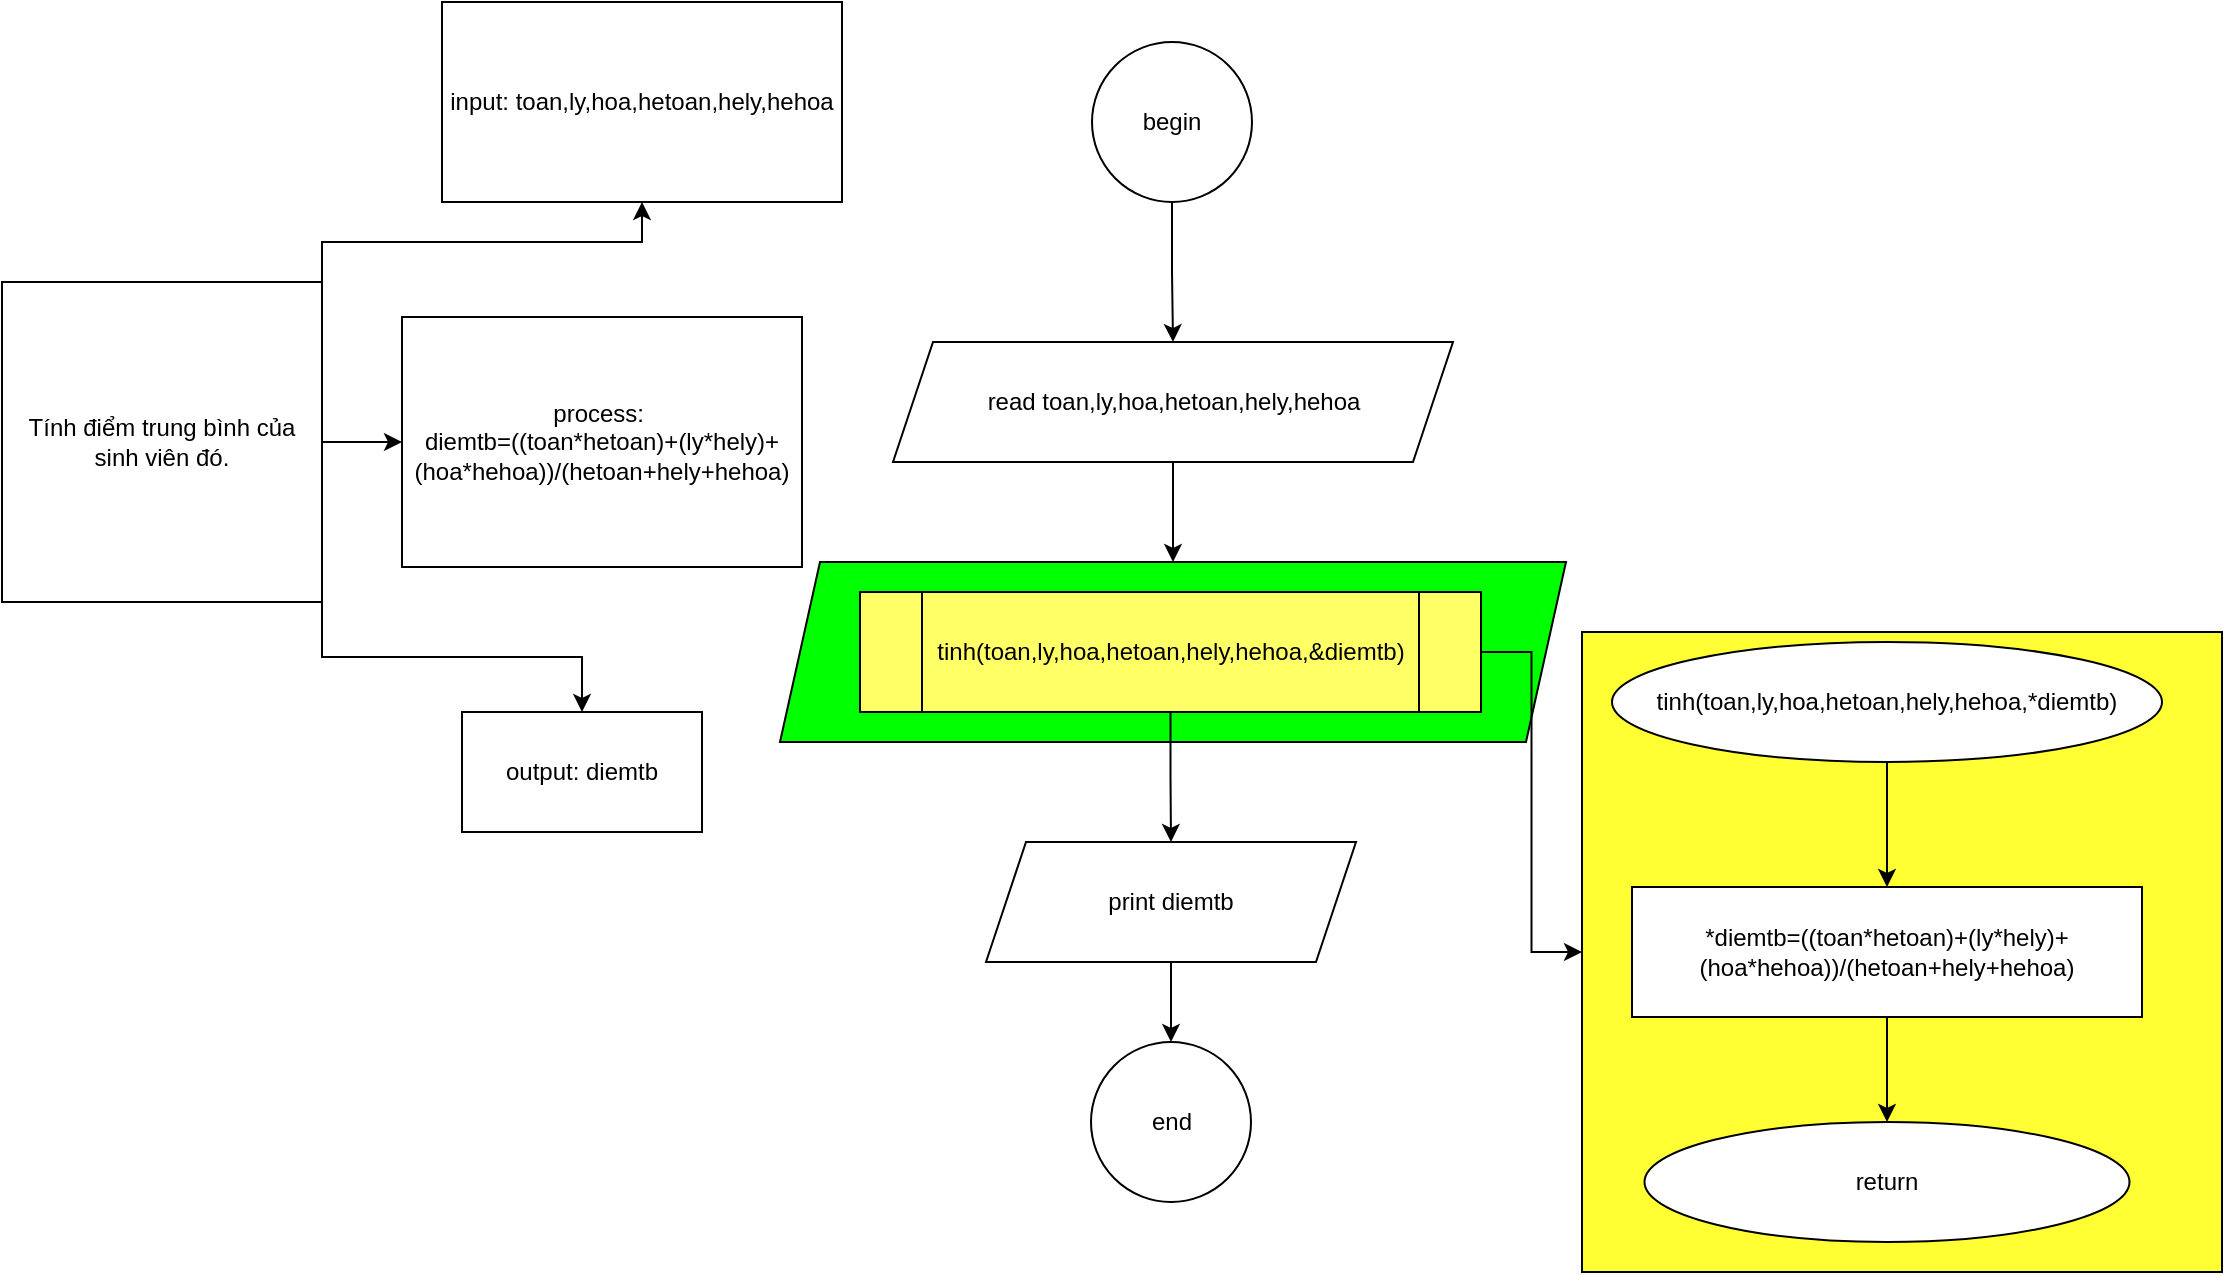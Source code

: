 <mxfile version="21.1.2" type="device">
  <diagram name="Page-1" id="LFTyKNfZxazNtSX64OvF">
    <mxGraphModel dx="1970" dy="1642" grid="1" gridSize="10" guides="1" tooltips="1" connect="1" arrows="1" fold="1" page="1" pageScale="1" pageWidth="850" pageHeight="1100" math="0" shadow="0">
      <root>
        <mxCell id="0" />
        <mxCell id="1" parent="0" />
        <mxCell id="ZkJlQXpscqVsZKB4UgPO-1" style="edgeStyle=orthogonalEdgeStyle;rounded=0;orthogonalLoop=1;jettySize=auto;html=1;entryX=0.5;entryY=0;entryDx=0;entryDy=0;" parent="1" source="ZkJlQXpscqVsZKB4UgPO-2" target="2J5yL2-UcYWqf9Rif4sb-1" edge="1">
          <mxGeometry relative="1" as="geometry">
            <mxPoint x="425.5" y="140" as="targetPoint" />
          </mxGeometry>
        </mxCell>
        <mxCell id="ZkJlQXpscqVsZKB4UgPO-2" value="begin" style="ellipse;whiteSpace=wrap;html=1;aspect=fixed;" parent="1" vertex="1">
          <mxGeometry x="385" y="10" width="80" height="80" as="geometry" />
        </mxCell>
        <mxCell id="ZkJlQXpscqVsZKB4UgPO-3" value="end" style="ellipse;whiteSpace=wrap;html=1;aspect=fixed;" parent="1" vertex="1">
          <mxGeometry x="384.5" y="510" width="80" height="80" as="geometry" />
        </mxCell>
        <mxCell id="ZkJlQXpscqVsZKB4UgPO-11" style="edgeStyle=orthogonalEdgeStyle;rounded=0;orthogonalLoop=1;jettySize=auto;html=1;exitX=0.5;exitY=1;exitDx=0;exitDy=0;" parent="1" edge="1">
          <mxGeometry relative="1" as="geometry">
            <mxPoint x="760" y="100" as="sourcePoint" />
            <mxPoint x="760" y="100" as="targetPoint" />
          </mxGeometry>
        </mxCell>
        <mxCell id="ZkJlQXpscqVsZKB4UgPO-15" value="" style="shape=parallelogram;perimeter=parallelogramPerimeter;whiteSpace=wrap;html=1;fixedSize=1;fillColor=#00FF00;" parent="1" vertex="1">
          <mxGeometry x="229" y="270" width="393" height="90" as="geometry" />
        </mxCell>
        <mxCell id="ZkJlQXpscqVsZKB4UgPO-16" style="edgeStyle=orthogonalEdgeStyle;rounded=0;orthogonalLoop=1;jettySize=auto;html=1;entryX=0.5;entryY=0;entryDx=0;entryDy=0;" parent="1" source="ZkJlQXpscqVsZKB4UgPO-18" target="ZkJlQXpscqVsZKB4UgPO-20" edge="1">
          <mxGeometry relative="1" as="geometry" />
        </mxCell>
        <mxCell id="ZkJlQXpscqVsZKB4UgPO-17" style="edgeStyle=orthogonalEdgeStyle;rounded=0;orthogonalLoop=1;jettySize=auto;html=1;exitX=1;exitY=0.5;exitDx=0;exitDy=0;" parent="1" source="ZkJlQXpscqVsZKB4UgPO-18" target="ZkJlQXpscqVsZKB4UgPO-21" edge="1">
          <mxGeometry relative="1" as="geometry">
            <mxPoint x="670" y="415.353" as="targetPoint" />
          </mxGeometry>
        </mxCell>
        <mxCell id="ZkJlQXpscqVsZKB4UgPO-18" value="tinh(toan,ly,hoa,hetoan,hely,hehoa,&amp;amp;diemtb)" style="shape=process;whiteSpace=wrap;html=1;backgroundOutline=1;fillColor=#FFFF66;" parent="1" vertex="1">
          <mxGeometry x="269" y="285" width="310.5" height="60" as="geometry" />
        </mxCell>
        <mxCell id="ZkJlQXpscqVsZKB4UgPO-19" style="edgeStyle=orthogonalEdgeStyle;rounded=0;orthogonalLoop=1;jettySize=auto;html=1;entryX=0.5;entryY=0;entryDx=0;entryDy=0;" parent="1" source="ZkJlQXpscqVsZKB4UgPO-20" target="ZkJlQXpscqVsZKB4UgPO-3" edge="1">
          <mxGeometry relative="1" as="geometry" />
        </mxCell>
        <mxCell id="ZkJlQXpscqVsZKB4UgPO-20" value="print diemtb" style="shape=parallelogram;perimeter=parallelogramPerimeter;whiteSpace=wrap;html=1;fixedSize=1;" parent="1" vertex="1">
          <mxGeometry x="332" y="410" width="185" height="60" as="geometry" />
        </mxCell>
        <mxCell id="ZkJlQXpscqVsZKB4UgPO-21" value="" style="whiteSpace=wrap;html=1;aspect=fixed;fillColor=#FFFF33;" parent="1" vertex="1">
          <mxGeometry x="630" y="305" width="320" height="320" as="geometry" />
        </mxCell>
        <mxCell id="ZkJlQXpscqVsZKB4UgPO-22" style="edgeStyle=orthogonalEdgeStyle;rounded=0;orthogonalLoop=1;jettySize=auto;html=1;entryX=0.5;entryY=0;entryDx=0;entryDy=0;" parent="1" source="ZkJlQXpscqVsZKB4UgPO-23" target="ZkJlQXpscqVsZKB4UgPO-26" edge="1">
          <mxGeometry relative="1" as="geometry" />
        </mxCell>
        <mxCell id="ZkJlQXpscqVsZKB4UgPO-23" value="tinh(toan,ly,hoa,hetoan,hely,hehoa,*diemtb)" style="ellipse;whiteSpace=wrap;html=1;" parent="1" vertex="1">
          <mxGeometry x="645" y="310" width="275" height="60" as="geometry" />
        </mxCell>
        <mxCell id="ZkJlQXpscqVsZKB4UgPO-24" value="return" style="ellipse;whiteSpace=wrap;html=1;" parent="1" vertex="1">
          <mxGeometry x="661.25" y="550" width="242.5" height="60" as="geometry" />
        </mxCell>
        <mxCell id="ZkJlQXpscqVsZKB4UgPO-25" style="edgeStyle=orthogonalEdgeStyle;rounded=0;orthogonalLoop=1;jettySize=auto;html=1;" parent="1" source="ZkJlQXpscqVsZKB4UgPO-26" target="ZkJlQXpscqVsZKB4UgPO-24" edge="1">
          <mxGeometry relative="1" as="geometry" />
        </mxCell>
        <mxCell id="ZkJlQXpscqVsZKB4UgPO-26" value="*diemtb=((toan*hetoan)+(ly*hely)+(hoa*hehoa))/(hetoan+hely+hehoa)" style="rounded=0;whiteSpace=wrap;html=1;" parent="1" vertex="1">
          <mxGeometry x="655" y="432.5" width="255" height="65" as="geometry" />
        </mxCell>
        <mxCell id="2J5yL2-UcYWqf9Rif4sb-2" style="edgeStyle=orthogonalEdgeStyle;rounded=0;orthogonalLoop=1;jettySize=auto;html=1;entryX=0.5;entryY=0;entryDx=0;entryDy=0;" parent="1" source="2J5yL2-UcYWqf9Rif4sb-1" target="ZkJlQXpscqVsZKB4UgPO-15" edge="1">
          <mxGeometry relative="1" as="geometry" />
        </mxCell>
        <mxCell id="2J5yL2-UcYWqf9Rif4sb-1" value="read toan,ly,hoa,hetoan,hely,hehoa" style="shape=parallelogram;perimeter=parallelogramPerimeter;whiteSpace=wrap;html=1;fixedSize=1;" parent="1" vertex="1">
          <mxGeometry x="285.5" y="160" width="280" height="60" as="geometry" />
        </mxCell>
        <mxCell id="2J5yL2-UcYWqf9Rif4sb-3" style="edgeStyle=orthogonalEdgeStyle;rounded=0;orthogonalLoop=1;jettySize=auto;html=1;exitX=1;exitY=0;exitDx=0;exitDy=0;" parent="1" source="2J5yL2-UcYWqf9Rif4sb-6" target="2J5yL2-UcYWqf9Rif4sb-7" edge="1">
          <mxGeometry relative="1" as="geometry">
            <mxPoint x="60" y="80" as="targetPoint" />
          </mxGeometry>
        </mxCell>
        <mxCell id="2J5yL2-UcYWqf9Rif4sb-4" style="edgeStyle=orthogonalEdgeStyle;rounded=0;orthogonalLoop=1;jettySize=auto;html=1;" parent="1" source="2J5yL2-UcYWqf9Rif4sb-6" target="2J5yL2-UcYWqf9Rif4sb-8" edge="1">
          <mxGeometry relative="1" as="geometry">
            <mxPoint x="100" y="210" as="targetPoint" />
          </mxGeometry>
        </mxCell>
        <mxCell id="2J5yL2-UcYWqf9Rif4sb-5" style="edgeStyle=orthogonalEdgeStyle;rounded=0;orthogonalLoop=1;jettySize=auto;html=1;exitX=1;exitY=1;exitDx=0;exitDy=0;" parent="1" source="2J5yL2-UcYWqf9Rif4sb-6" target="2J5yL2-UcYWqf9Rif4sb-9" edge="1">
          <mxGeometry relative="1" as="geometry">
            <mxPoint x="110" y="380" as="targetPoint" />
          </mxGeometry>
        </mxCell>
        <mxCell id="2J5yL2-UcYWqf9Rif4sb-6" value="Tính điểm trung bình của sinh viên đó." style="whiteSpace=wrap;html=1;aspect=fixed;" parent="1" vertex="1">
          <mxGeometry x="-160" y="130" width="160" height="160" as="geometry" />
        </mxCell>
        <mxCell id="2J5yL2-UcYWqf9Rif4sb-7" value="input: toan,ly,hoa,hetoan,hely,hehoa" style="rounded=0;whiteSpace=wrap;html=1;" parent="1" vertex="1">
          <mxGeometry x="60" y="-10" width="200" height="100" as="geometry" />
        </mxCell>
        <mxCell id="2J5yL2-UcYWqf9Rif4sb-8" value="process:&amp;nbsp;&lt;br&gt;diemtb=((toan*hetoan)+(ly*hely)+(hoa*hehoa))/(hetoan+hely+hehoa)" style="rounded=0;whiteSpace=wrap;html=1;" parent="1" vertex="1">
          <mxGeometry x="40" y="147.5" width="200" height="125" as="geometry" />
        </mxCell>
        <mxCell id="2J5yL2-UcYWqf9Rif4sb-9" value="output: diemtb" style="rounded=0;whiteSpace=wrap;html=1;" parent="1" vertex="1">
          <mxGeometry x="70" y="345" width="120" height="60" as="geometry" />
        </mxCell>
      </root>
    </mxGraphModel>
  </diagram>
</mxfile>
